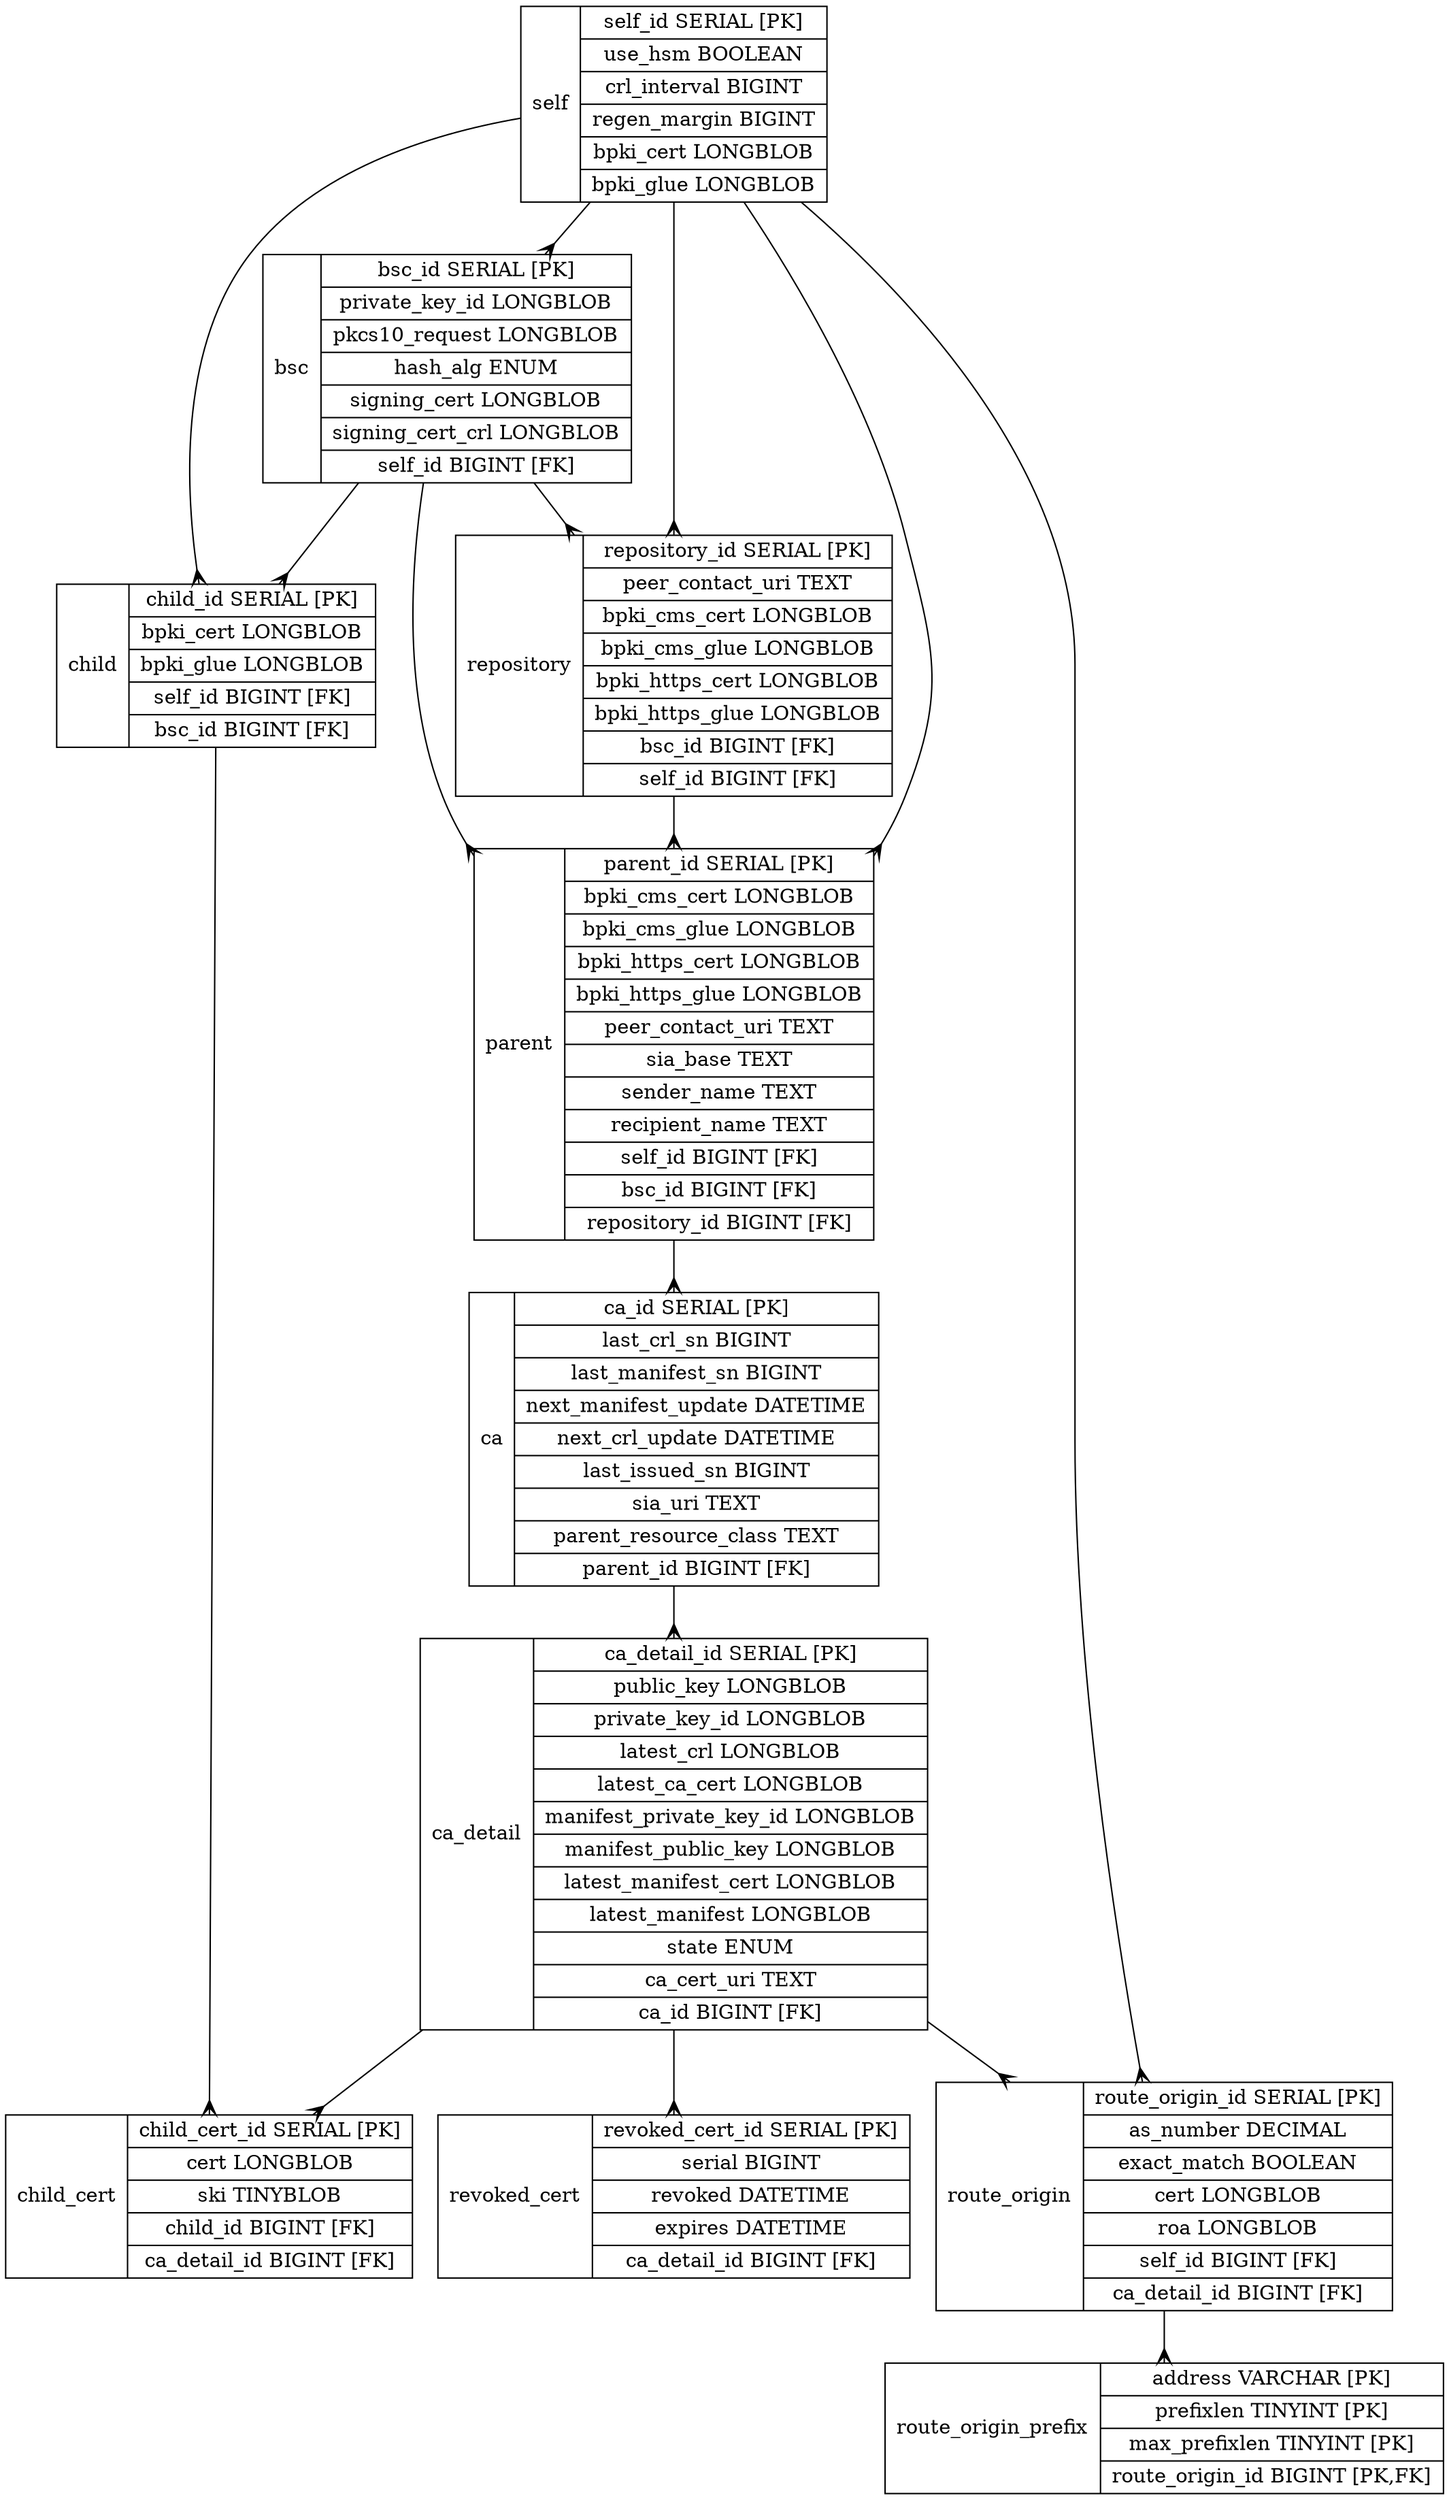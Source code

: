 // Automatically generated from rpkid.sql

digraph test {
	edge [arrowtail=none, arrowhead=crow];
	graph [ratio=fill, overlap=false, bgcolor=white];
	node [label="\N", fillcolor=white, shape=record, style=filled];
	self [label="self|{self_id\ SERIAL\ \[PK\]|use_hsm\ BOOLEAN|crl_interval\ BIGINT|regen_margin\ BIGINT|bpki_cert\ LONGBLOB|bpki_glue\ LONGBLOB}"];
	bsc [label="bsc|{bsc_id\ SERIAL\ \[PK\]|private_key_id\ LONGBLOB|pkcs10_request\ LONGBLOB|hash_alg\ ENUM|signing_cert\ LONGBLOB|signing_cert_crl\ LONGBLOB|self_id\ BIGINT\ \[FK\]}"];
	repository [label="repository|{repository_id\ SERIAL\ \[PK\]|peer_contact_uri\ TEXT|bpki_cms_cert\ LONGBLOB|bpki_cms_glue\ LONGBLOB|bpki_https_cert\ LONGBLOB|bpki_https_glue\ LONGBLOB|bsc_id\ BIGINT\ \[FK\]|self_id\ BIGINT\ \[FK\]}"];
	parent [label="parent|{parent_id\ SERIAL\ \[PK\]|bpki_cms_cert\ LONGBLOB|bpki_cms_glue\ LONGBLOB|bpki_https_cert\ LONGBLOB|bpki_https_glue\ LONGBLOB|peer_contact_uri\ TEXT|sia_base\ TEXT|sender_name\ TEXT|recipient_name\ TEXT|self_id\ BIGINT\ \[FK\]|bsc_id\ BIGINT\ \[FK\]|repository_id\ BIGINT\ \[FK\]}"];
	ca [label="ca|{ca_id\ SERIAL\ \[PK\]|last_crl_sn\ BIGINT|last_manifest_sn\ BIGINT|next_manifest_update\ DATETIME|next_crl_update\ DATETIME|last_issued_sn\ BIGINT|sia_uri\ TEXT|parent_resource_class\ TEXT|parent_id\ BIGINT\ \[FK\]}"];
	ca_detail [label="ca_detail|{ca_detail_id\ SERIAL\ \[PK\]|public_key\ LONGBLOB|private_key_id\ LONGBLOB|latest_crl\ LONGBLOB|latest_ca_cert\ LONGBLOB|manifest_private_key_id\ LONGBLOB|manifest_public_key\ LONGBLOB|latest_manifest_cert\ LONGBLOB|latest_manifest\ LONGBLOB|state\ ENUM|ca_cert_uri\ TEXT|ca_id\ BIGINT\ \[FK\]}"];
	child [label="child|{child_id\ SERIAL\ \[PK\]|bpki_cert\ LONGBLOB|bpki_glue\ LONGBLOB|self_id\ BIGINT\ \[FK\]|bsc_id\ BIGINT\ \[FK\]}"];
	child_cert [label="child_cert|{child_cert_id\ SERIAL\ \[PK\]|cert\ LONGBLOB|ski\ TINYBLOB|child_id\ BIGINT\ \[FK\]|ca_detail_id\ BIGINT\ \[FK\]}"];
	revoked_cert [label="revoked_cert|{revoked_cert_id\ SERIAL\ \[PK\]|serial\ BIGINT|revoked\ DATETIME|expires\ DATETIME|ca_detail_id\ BIGINT\ \[FK\]}"];
	route_origin [label="route_origin|{route_origin_id\ SERIAL\ \[PK\]|as_number\ DECIMAL|exact_match\ BOOLEAN|cert\ LONGBLOB|roa\ LONGBLOB|self_id\ BIGINT\ \[FK\]|ca_detail_id\ BIGINT\ \[FK\]}"];
	route_origin_prefix [label="route_origin_prefix|{address\ VARCHAR\ \[PK\]|prefixlen\ TINYINT\ \[PK\]|max_prefixlen\ TINYINT\ \[PK\]|route_origin_id\ BIGINT\ \[PK,FK\]}"];
	bsc -> child;
	bsc -> parent;
	bsc -> repository;
	ca -> ca_detail;
	ca_detail -> child_cert;
	ca_detail -> revoked_cert;
	ca_detail -> route_origin;
	child -> child_cert;
	parent -> ca;
	repository -> parent;
	route_origin -> route_origin_prefix;
	self -> bsc;
	self -> child;
	self -> parent;
	self -> repository;
	self -> route_origin;
}
